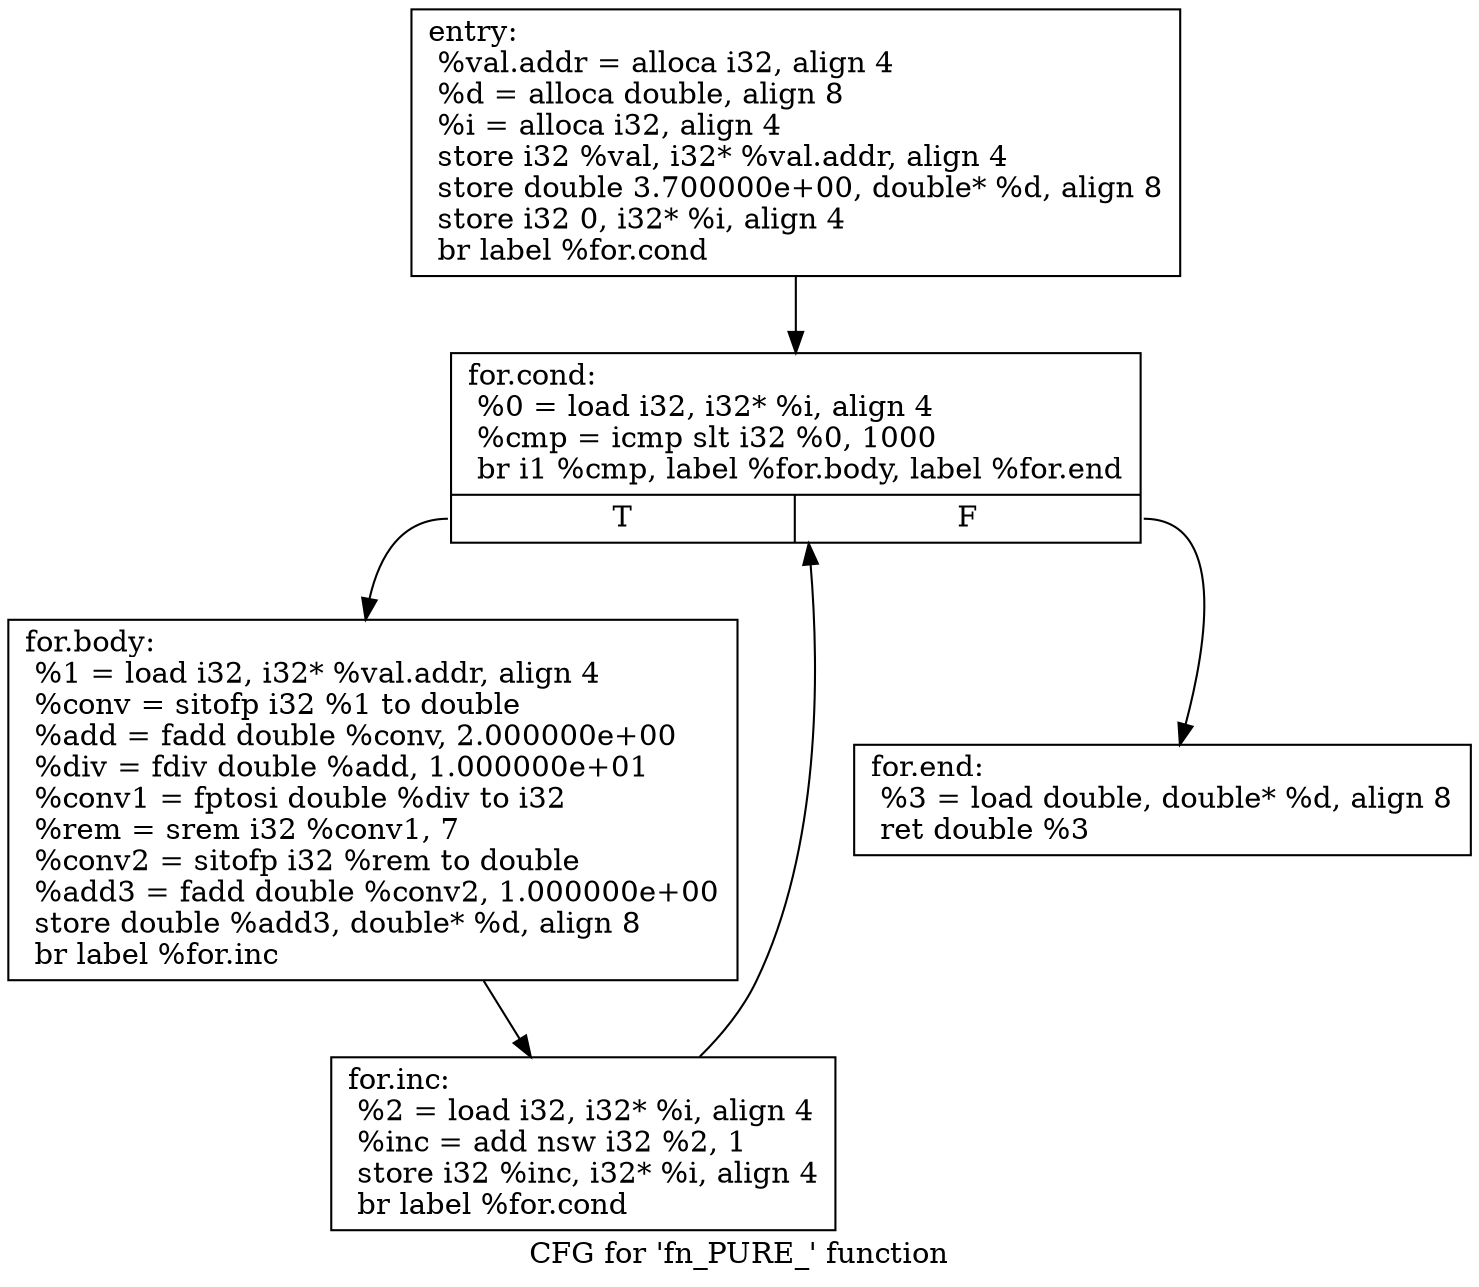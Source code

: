 digraph "CFG for 'fn_PURE_' function" {
	label="CFG for 'fn_PURE_' function";

	Node0x55efbe8ddf90 [shape=record,label="{entry:\l  %val.addr = alloca i32, align 4\l  %d = alloca double, align 8\l  %i = alloca i32, align 4\l  store i32 %val, i32* %val.addr, align 4\l  store double 3.700000e+00, double* %d, align 8\l  store i32 0, i32* %i, align 4\l  br label %for.cond\l}"];
	Node0x55efbe8ddf90 -> Node0x55efbe8de590;
	Node0x55efbe8de590 [shape=record,label="{for.cond:                                         \l  %0 = load i32, i32* %i, align 4\l  %cmp = icmp slt i32 %0, 1000\l  br i1 %cmp, label %for.body, label %for.end\l|{<s0>T|<s1>F}}"];
	Node0x55efbe8de590:s0 -> Node0x55efbe8de5e0;
	Node0x55efbe8de590:s1 -> Node0x55efbe8de680;
	Node0x55efbe8de5e0 [shape=record,label="{for.body:                                         \l  %1 = load i32, i32* %val.addr, align 4\l  %conv = sitofp i32 %1 to double\l  %add = fadd double %conv, 2.000000e+00\l  %div = fdiv double %add, 1.000000e+01\l  %conv1 = fptosi double %div to i32\l  %rem = srem i32 %conv1, 7\l  %conv2 = sitofp i32 %rem to double\l  %add3 = fadd double %conv2, 1.000000e+00\l  store double %add3, double* %d, align 8\l  br label %for.inc\l}"];
	Node0x55efbe8de5e0 -> Node0x55efbe8de630;
	Node0x55efbe8de630 [shape=record,label="{for.inc:                                          \l  %2 = load i32, i32* %i, align 4\l  %inc = add nsw i32 %2, 1\l  store i32 %inc, i32* %i, align 4\l  br label %for.cond\l}"];
	Node0x55efbe8de630 -> Node0x55efbe8de590;
	Node0x55efbe8de680 [shape=record,label="{for.end:                                          \l  %3 = load double, double* %d, align 8\l  ret double %3\l}"];
}

